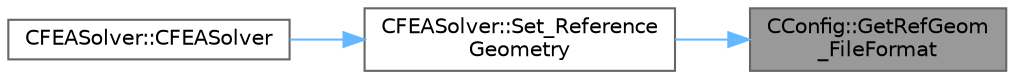 digraph "CConfig::GetRefGeom_FileFormat"
{
 // LATEX_PDF_SIZE
  bgcolor="transparent";
  edge [fontname=Helvetica,fontsize=10,labelfontname=Helvetica,labelfontsize=10];
  node [fontname=Helvetica,fontsize=10,shape=box,height=0.2,width=0.4];
  rankdir="RL";
  Node1 [id="Node000001",label="CConfig::GetRefGeom\l_FileFormat",height=0.2,width=0.4,color="gray40", fillcolor="grey60", style="filled", fontcolor="black",tooltip="Get the format of the reference geometry file."];
  Node1 -> Node2 [id="edge1_Node000001_Node000002",dir="back",color="steelblue1",style="solid",tooltip=" "];
  Node2 [id="Node000002",label="CFEASolver::Set_Reference\lGeometry",height=0.2,width=0.4,color="grey40", fillcolor="white", style="filled",URL="$classCFEASolver.html#ae7d8e55f2ec6a53af24eec6d096e9953",tooltip="Set a reference geometry for ."];
  Node2 -> Node3 [id="edge2_Node000002_Node000003",dir="back",color="steelblue1",style="solid",tooltip=" "];
  Node3 [id="Node000003",label="CFEASolver::CFEASolver",height=0.2,width=0.4,color="grey40", fillcolor="white", style="filled",URL="$classCFEASolver.html#a1d4c7d17d9c7143d3079fc78fae1599d",tooltip=" "];
}
